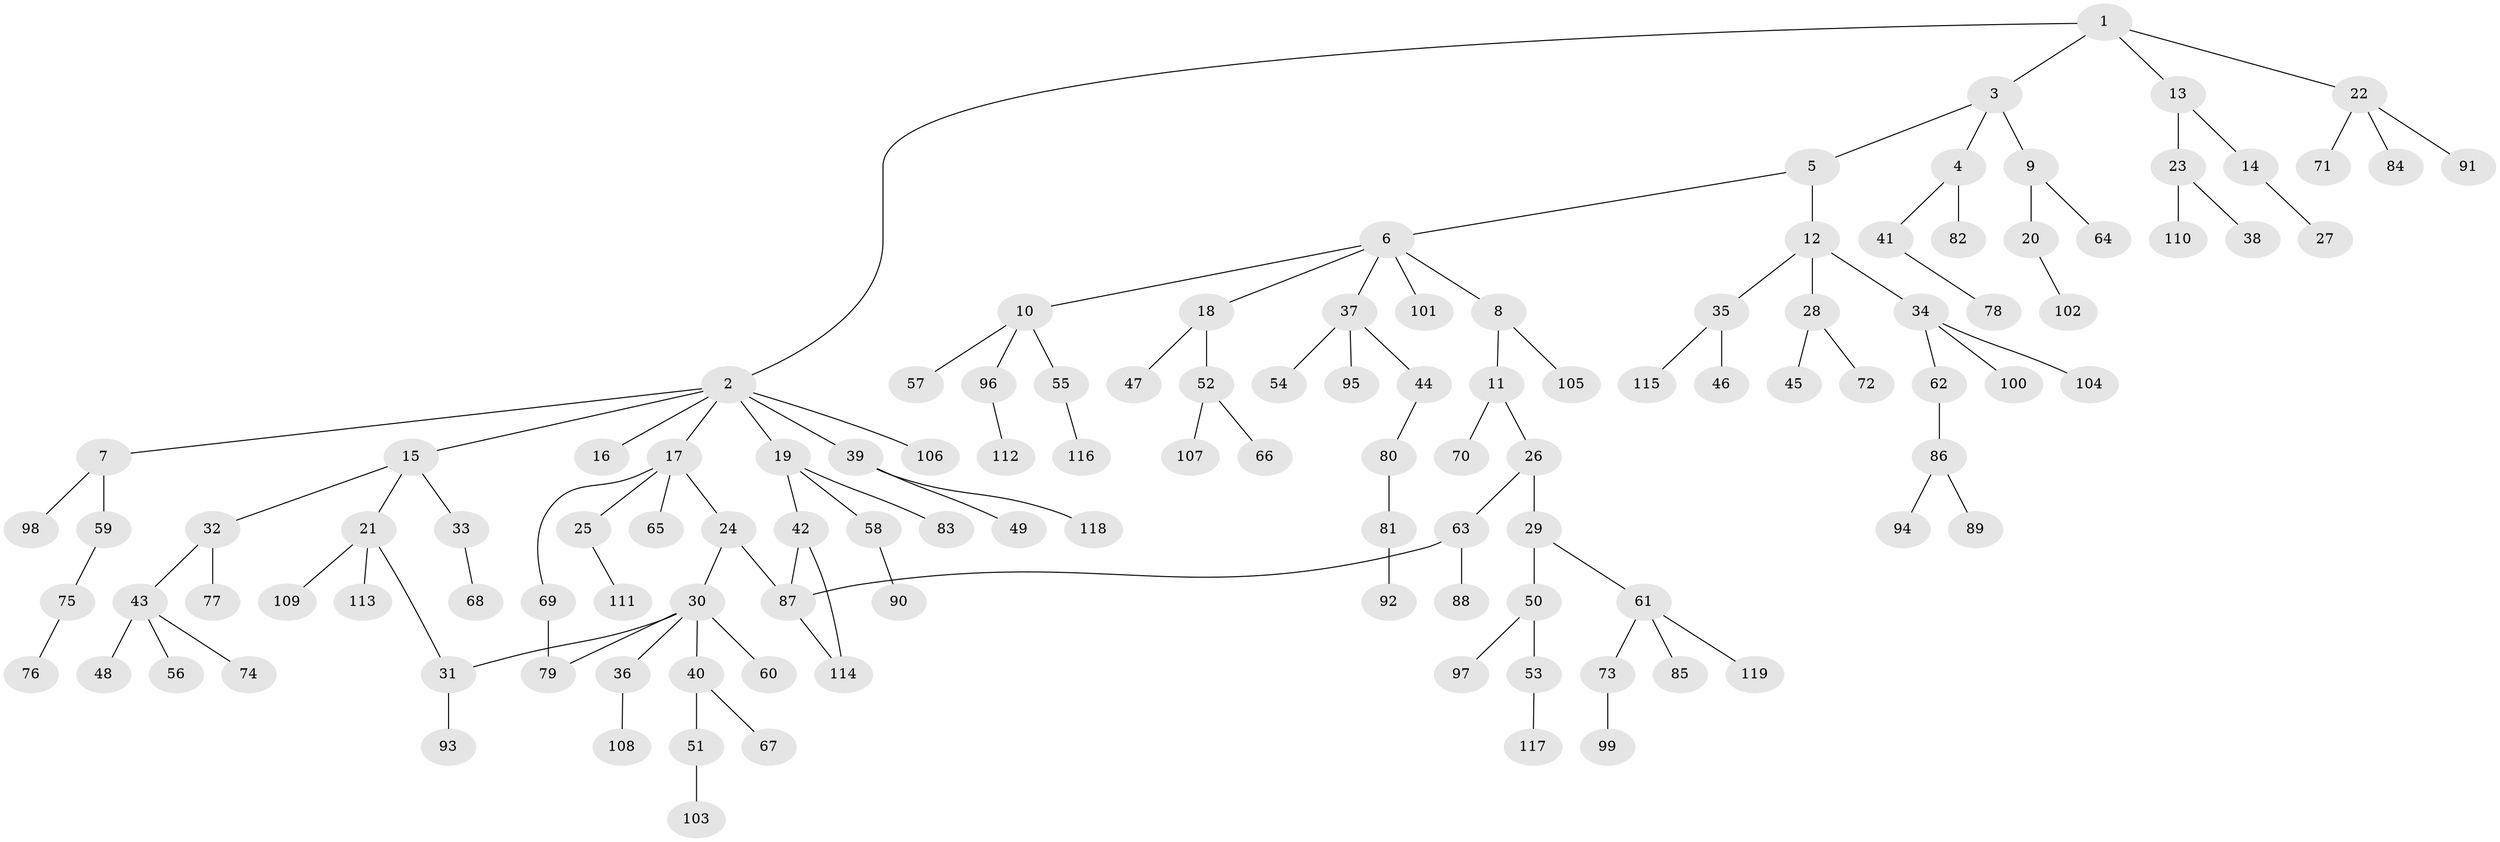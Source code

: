 // coarse degree distribution, {1: 0.7872340425531915, 4: 0.02127659574468085, 6: 0.02127659574468085, 13: 0.02127659574468085, 2: 0.10638297872340426, 3: 0.02127659574468085, 25: 0.02127659574468085}
// Generated by graph-tools (version 1.1) at 2025/44/03/04/25 21:44:43]
// undirected, 119 vertices, 123 edges
graph export_dot {
graph [start="1"]
  node [color=gray90,style=filled];
  1;
  2;
  3;
  4;
  5;
  6;
  7;
  8;
  9;
  10;
  11;
  12;
  13;
  14;
  15;
  16;
  17;
  18;
  19;
  20;
  21;
  22;
  23;
  24;
  25;
  26;
  27;
  28;
  29;
  30;
  31;
  32;
  33;
  34;
  35;
  36;
  37;
  38;
  39;
  40;
  41;
  42;
  43;
  44;
  45;
  46;
  47;
  48;
  49;
  50;
  51;
  52;
  53;
  54;
  55;
  56;
  57;
  58;
  59;
  60;
  61;
  62;
  63;
  64;
  65;
  66;
  67;
  68;
  69;
  70;
  71;
  72;
  73;
  74;
  75;
  76;
  77;
  78;
  79;
  80;
  81;
  82;
  83;
  84;
  85;
  86;
  87;
  88;
  89;
  90;
  91;
  92;
  93;
  94;
  95;
  96;
  97;
  98;
  99;
  100;
  101;
  102;
  103;
  104;
  105;
  106;
  107;
  108;
  109;
  110;
  111;
  112;
  113;
  114;
  115;
  116;
  117;
  118;
  119;
  1 -- 2;
  1 -- 3;
  1 -- 13;
  1 -- 22;
  2 -- 7;
  2 -- 15;
  2 -- 16;
  2 -- 17;
  2 -- 19;
  2 -- 39;
  2 -- 106;
  3 -- 4;
  3 -- 5;
  3 -- 9;
  4 -- 41;
  4 -- 82;
  5 -- 6;
  5 -- 12;
  6 -- 8;
  6 -- 10;
  6 -- 18;
  6 -- 37;
  6 -- 101;
  7 -- 59;
  7 -- 98;
  8 -- 11;
  8 -- 105;
  9 -- 20;
  9 -- 64;
  10 -- 55;
  10 -- 57;
  10 -- 96;
  11 -- 26;
  11 -- 70;
  12 -- 28;
  12 -- 34;
  12 -- 35;
  13 -- 14;
  13 -- 23;
  14 -- 27;
  15 -- 21;
  15 -- 32;
  15 -- 33;
  17 -- 24;
  17 -- 25;
  17 -- 65;
  17 -- 69;
  18 -- 47;
  18 -- 52;
  19 -- 42;
  19 -- 58;
  19 -- 83;
  20 -- 102;
  21 -- 31;
  21 -- 109;
  21 -- 113;
  22 -- 71;
  22 -- 84;
  22 -- 91;
  23 -- 38;
  23 -- 110;
  24 -- 30;
  24 -- 87;
  25 -- 111;
  26 -- 29;
  26 -- 63;
  28 -- 45;
  28 -- 72;
  29 -- 50;
  29 -- 61;
  30 -- 36;
  30 -- 40;
  30 -- 60;
  30 -- 79;
  30 -- 31;
  31 -- 93;
  32 -- 43;
  32 -- 77;
  33 -- 68;
  34 -- 62;
  34 -- 100;
  34 -- 104;
  35 -- 46;
  35 -- 115;
  36 -- 108;
  37 -- 44;
  37 -- 54;
  37 -- 95;
  39 -- 49;
  39 -- 118;
  40 -- 51;
  40 -- 67;
  41 -- 78;
  42 -- 87;
  42 -- 114;
  43 -- 48;
  43 -- 56;
  43 -- 74;
  44 -- 80;
  50 -- 53;
  50 -- 97;
  51 -- 103;
  52 -- 66;
  52 -- 107;
  53 -- 117;
  55 -- 116;
  58 -- 90;
  59 -- 75;
  61 -- 73;
  61 -- 85;
  61 -- 119;
  62 -- 86;
  63 -- 88;
  63 -- 87;
  69 -- 79;
  73 -- 99;
  75 -- 76;
  80 -- 81;
  81 -- 92;
  86 -- 89;
  86 -- 94;
  87 -- 114;
  96 -- 112;
}
